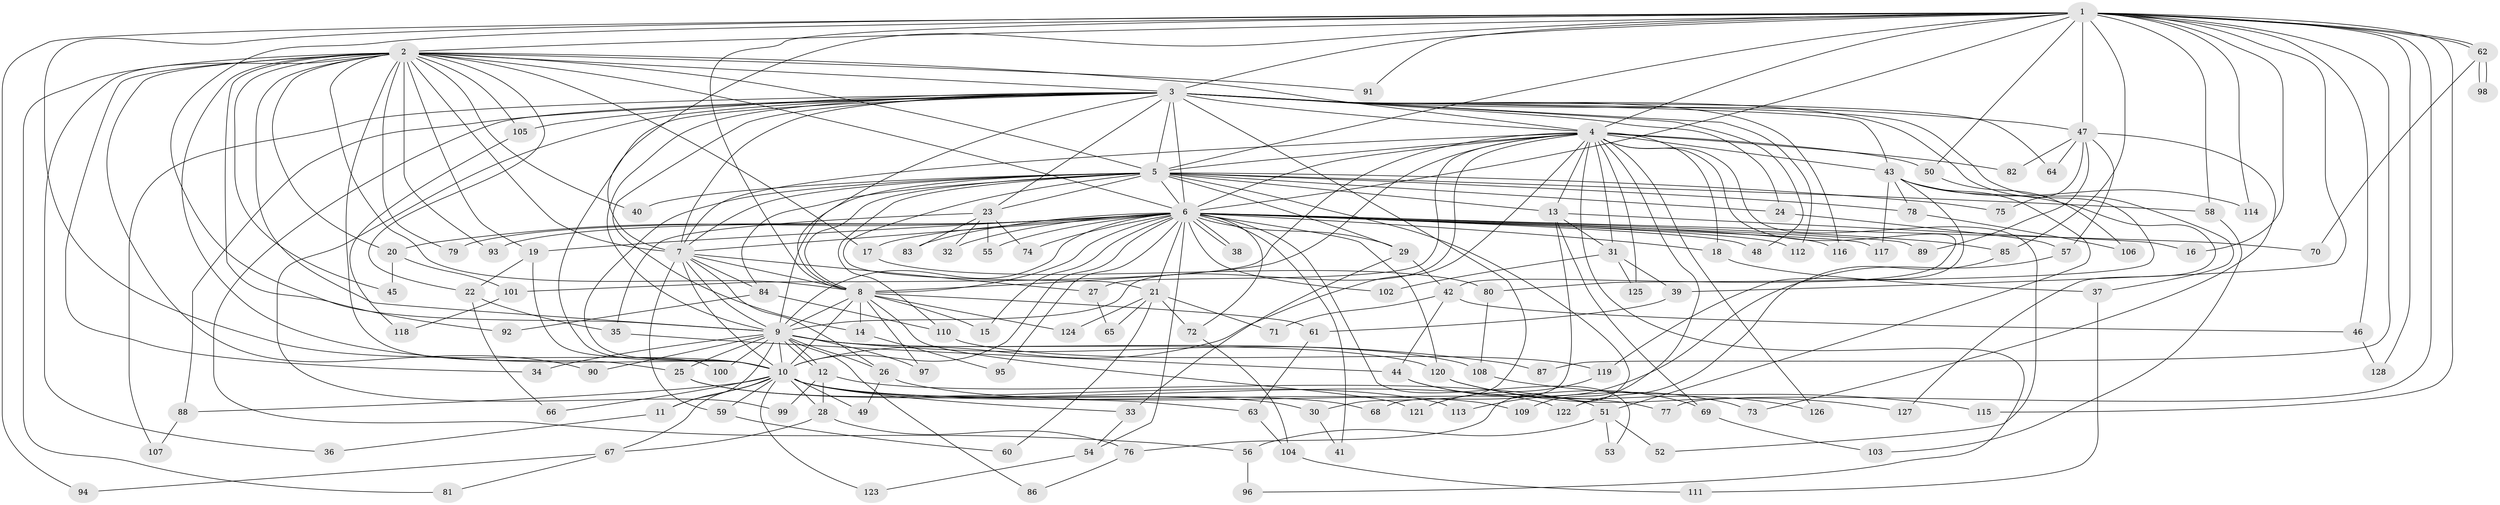 // coarse degree distribution, {32: 0.01020408163265306, 20: 0.02040816326530612, 47: 0.01020408163265306, 19: 0.02040816326530612, 12: 0.01020408163265306, 13: 0.01020408163265306, 3: 0.23469387755102042, 5: 0.061224489795918366, 2: 0.42857142857142855, 4: 0.11224489795918367, 7: 0.01020408163265306, 6: 0.01020408163265306, 1: 0.04081632653061224, 8: 0.02040816326530612}
// Generated by graph-tools (version 1.1) at 2025/41/03/06/25 10:41:40]
// undirected, 128 vertices, 281 edges
graph export_dot {
graph [start="1"]
  node [color=gray90,style=filled];
  1;
  2;
  3;
  4;
  5;
  6;
  7;
  8;
  9;
  10;
  11;
  12;
  13;
  14;
  15;
  16;
  17;
  18;
  19;
  20;
  21;
  22;
  23;
  24;
  25;
  26;
  27;
  28;
  29;
  30;
  31;
  32;
  33;
  34;
  35;
  36;
  37;
  38;
  39;
  40;
  41;
  42;
  43;
  44;
  45;
  46;
  47;
  48;
  49;
  50;
  51;
  52;
  53;
  54;
  55;
  56;
  57;
  58;
  59;
  60;
  61;
  62;
  63;
  64;
  65;
  66;
  67;
  68;
  69;
  70;
  71;
  72;
  73;
  74;
  75;
  76;
  77;
  78;
  79;
  80;
  81;
  82;
  83;
  84;
  85;
  86;
  87;
  88;
  89;
  90;
  91;
  92;
  93;
  94;
  95;
  96;
  97;
  98;
  99;
  100;
  101;
  102;
  103;
  104;
  105;
  106;
  107;
  108;
  109;
  110;
  111;
  112;
  113;
  114;
  115;
  116;
  117;
  118;
  119;
  120;
  121;
  122;
  123;
  124;
  125;
  126;
  127;
  128;
  1 -- 2;
  1 -- 3;
  1 -- 4;
  1 -- 5;
  1 -- 6;
  1 -- 7;
  1 -- 8;
  1 -- 9;
  1 -- 10;
  1 -- 16;
  1 -- 39;
  1 -- 46;
  1 -- 47;
  1 -- 50;
  1 -- 58;
  1 -- 62;
  1 -- 62;
  1 -- 77;
  1 -- 85;
  1 -- 87;
  1 -- 91;
  1 -- 94;
  1 -- 114;
  1 -- 115;
  1 -- 128;
  2 -- 3;
  2 -- 4;
  2 -- 5;
  2 -- 6;
  2 -- 7;
  2 -- 8;
  2 -- 9;
  2 -- 10;
  2 -- 17;
  2 -- 19;
  2 -- 20;
  2 -- 22;
  2 -- 25;
  2 -- 34;
  2 -- 36;
  2 -- 40;
  2 -- 45;
  2 -- 79;
  2 -- 81;
  2 -- 90;
  2 -- 91;
  2 -- 92;
  2 -- 93;
  2 -- 105;
  3 -- 4;
  3 -- 5;
  3 -- 6;
  3 -- 7;
  3 -- 8;
  3 -- 9;
  3 -- 10;
  3 -- 14;
  3 -- 23;
  3 -- 24;
  3 -- 30;
  3 -- 37;
  3 -- 43;
  3 -- 47;
  3 -- 48;
  3 -- 56;
  3 -- 64;
  3 -- 80;
  3 -- 88;
  3 -- 99;
  3 -- 105;
  3 -- 107;
  3 -- 112;
  3 -- 116;
  4 -- 5;
  4 -- 6;
  4 -- 7;
  4 -- 8;
  4 -- 9;
  4 -- 10;
  4 -- 13;
  4 -- 18;
  4 -- 27;
  4 -- 31;
  4 -- 42;
  4 -- 43;
  4 -- 50;
  4 -- 52;
  4 -- 82;
  4 -- 96;
  4 -- 101;
  4 -- 109;
  4 -- 125;
  4 -- 126;
  5 -- 6;
  5 -- 7;
  5 -- 8;
  5 -- 9;
  5 -- 10;
  5 -- 13;
  5 -- 21;
  5 -- 23;
  5 -- 24;
  5 -- 29;
  5 -- 40;
  5 -- 58;
  5 -- 75;
  5 -- 76;
  5 -- 78;
  5 -- 84;
  5 -- 110;
  6 -- 7;
  6 -- 8;
  6 -- 9;
  6 -- 10;
  6 -- 15;
  6 -- 17;
  6 -- 18;
  6 -- 19;
  6 -- 20;
  6 -- 21;
  6 -- 29;
  6 -- 32;
  6 -- 38;
  6 -- 38;
  6 -- 41;
  6 -- 48;
  6 -- 53;
  6 -- 54;
  6 -- 55;
  6 -- 70;
  6 -- 72;
  6 -- 74;
  6 -- 79;
  6 -- 83;
  6 -- 85;
  6 -- 89;
  6 -- 93;
  6 -- 95;
  6 -- 102;
  6 -- 112;
  6 -- 116;
  6 -- 117;
  6 -- 120;
  7 -- 8;
  7 -- 9;
  7 -- 10;
  7 -- 26;
  7 -- 27;
  7 -- 59;
  7 -- 84;
  8 -- 9;
  8 -- 10;
  8 -- 14;
  8 -- 15;
  8 -- 61;
  8 -- 97;
  8 -- 121;
  8 -- 124;
  9 -- 10;
  9 -- 11;
  9 -- 12;
  9 -- 12;
  9 -- 25;
  9 -- 26;
  9 -- 34;
  9 -- 86;
  9 -- 87;
  9 -- 90;
  9 -- 97;
  9 -- 100;
  9 -- 108;
  9 -- 120;
  10 -- 11;
  10 -- 28;
  10 -- 33;
  10 -- 49;
  10 -- 59;
  10 -- 63;
  10 -- 66;
  10 -- 67;
  10 -- 68;
  10 -- 88;
  10 -- 109;
  10 -- 122;
  10 -- 123;
  11 -- 36;
  12 -- 28;
  12 -- 51;
  12 -- 99;
  13 -- 16;
  13 -- 31;
  13 -- 68;
  13 -- 69;
  14 -- 95;
  17 -- 80;
  18 -- 37;
  19 -- 22;
  19 -- 100;
  20 -- 45;
  20 -- 101;
  21 -- 60;
  21 -- 65;
  21 -- 71;
  21 -- 72;
  21 -- 124;
  22 -- 35;
  22 -- 66;
  23 -- 32;
  23 -- 35;
  23 -- 55;
  23 -- 74;
  23 -- 83;
  24 -- 57;
  25 -- 30;
  25 -- 113;
  26 -- 49;
  26 -- 77;
  27 -- 65;
  28 -- 67;
  28 -- 76;
  29 -- 33;
  29 -- 42;
  30 -- 41;
  31 -- 39;
  31 -- 102;
  31 -- 125;
  33 -- 54;
  35 -- 44;
  37 -- 111;
  39 -- 61;
  42 -- 44;
  42 -- 46;
  42 -- 71;
  43 -- 51;
  43 -- 78;
  43 -- 114;
  43 -- 117;
  43 -- 119;
  43 -- 127;
  44 -- 69;
  44 -- 73;
  46 -- 128;
  47 -- 57;
  47 -- 64;
  47 -- 73;
  47 -- 75;
  47 -- 82;
  47 -- 89;
  50 -- 106;
  51 -- 52;
  51 -- 53;
  51 -- 56;
  54 -- 123;
  56 -- 96;
  57 -- 113;
  58 -- 103;
  59 -- 60;
  61 -- 63;
  62 -- 70;
  62 -- 98;
  62 -- 98;
  63 -- 104;
  67 -- 81;
  67 -- 94;
  69 -- 103;
  72 -- 104;
  76 -- 86;
  78 -- 106;
  80 -- 108;
  84 -- 92;
  84 -- 110;
  85 -- 122;
  88 -- 107;
  101 -- 118;
  104 -- 111;
  105 -- 118;
  108 -- 115;
  110 -- 119;
  119 -- 121;
  120 -- 126;
  120 -- 127;
}
